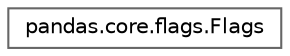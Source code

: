 digraph "Graphical Class Hierarchy"
{
 // LATEX_PDF_SIZE
  bgcolor="transparent";
  edge [fontname=Helvetica,fontsize=10,labelfontname=Helvetica,labelfontsize=10];
  node [fontname=Helvetica,fontsize=10,shape=box,height=0.2,width=0.4];
  rankdir="LR";
  Node0 [id="Node000000",label="pandas.core.flags.Flags",height=0.2,width=0.4,color="grey40", fillcolor="white", style="filled",URL="$db/dde/classpandas_1_1core_1_1flags_1_1Flags.html",tooltip=" "];
}
